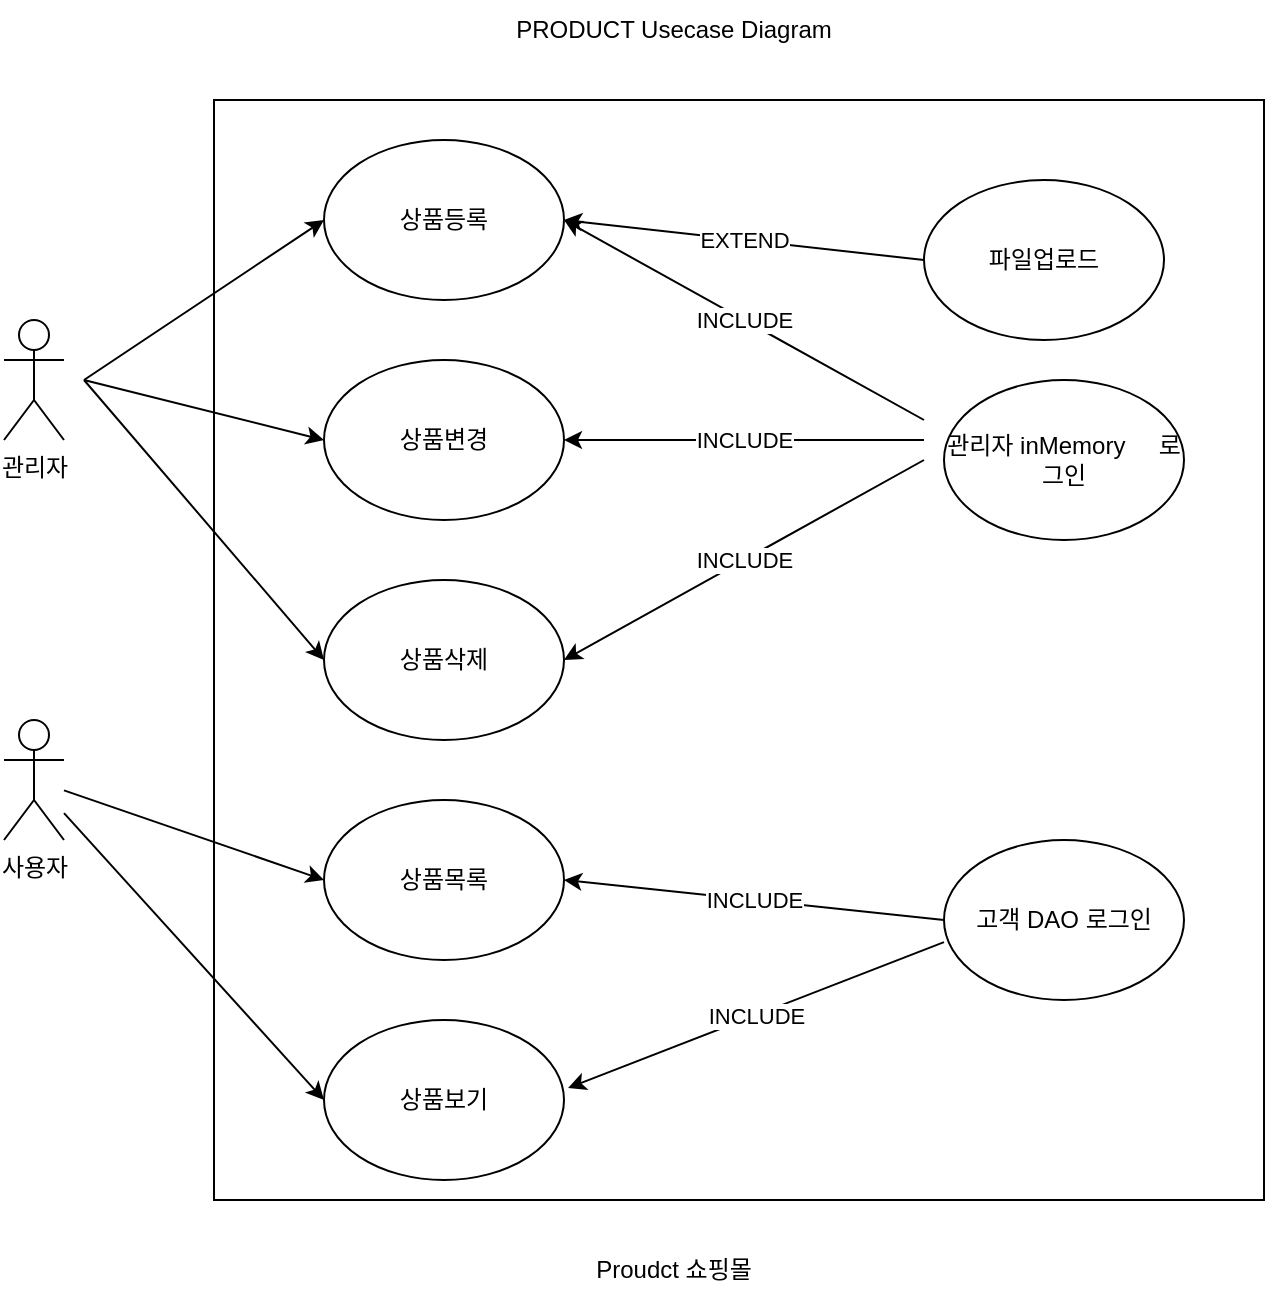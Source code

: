 <mxfile version="20.2.7" type="google"><diagram id="tacsmLnu3G4g6dvbeKhz" name="페이지-1"><mxGraphModel grid="1" page="1" gridSize="10" guides="1" tooltips="1" connect="1" arrows="1" fold="1" pageScale="1" pageWidth="1169" pageHeight="827" math="0" shadow="0"><root><mxCell id="0"/><mxCell id="1" parent="0"/><mxCell id="pZY2B0z8ZU_O865-UR9s-13" value="" style="rounded=0;whiteSpace=wrap;html=1;" vertex="1" parent="1"><mxGeometry x="155" y="160" width="525" height="550" as="geometry"/></mxCell><mxCell id="K3krycBXJjLo12_jGY4--1" value="관리자" style="shape=umlActor;verticalLabelPosition=bottom;verticalAlign=top;html=1;outlineConnect=0;" vertex="1" parent="1"><mxGeometry x="50" y="270" width="30" height="60" as="geometry"/></mxCell><mxCell id="K3krycBXJjLo12_jGY4--4" value="상품등록" style="ellipse;whiteSpace=wrap;html=1;" vertex="1" parent="1"><mxGeometry x="210" y="180" width="120" height="80" as="geometry"/></mxCell><mxCell id="K3krycBXJjLo12_jGY4--6" value="상품변경" style="ellipse;whiteSpace=wrap;html=1;" vertex="1" parent="1"><mxGeometry x="210" y="290" width="120" height="80" as="geometry"/></mxCell><mxCell id="K3krycBXJjLo12_jGY4--7" value="상품삭제" style="ellipse;whiteSpace=wrap;html=1;" vertex="1" parent="1"><mxGeometry x="210" y="400" width="120" height="80" as="geometry"/></mxCell><mxCell id="K3krycBXJjLo12_jGY4--9" value="상품목록" style="ellipse;whiteSpace=wrap;html=1;" vertex="1" parent="1"><mxGeometry x="210" y="510" width="120" height="80" as="geometry"/></mxCell><mxCell id="K3krycBXJjLo12_jGY4--10" value="상품보기" style="ellipse;whiteSpace=wrap;html=1;" vertex="1" parent="1"><mxGeometry x="210" y="620" width="120" height="80" as="geometry"/></mxCell><mxCell id="K3krycBXJjLo12_jGY4--11" value="관리자 inMemory&amp;nbsp; &amp;nbsp; &amp;nbsp;로그인" style="ellipse;whiteSpace=wrap;html=1;" vertex="1" parent="1"><mxGeometry x="520" y="300" width="120" height="80" as="geometry"/></mxCell><mxCell id="K3krycBXJjLo12_jGY4--22" value="파일업로드" style="ellipse;whiteSpace=wrap;html=1;" vertex="1" parent="1"><mxGeometry x="510" y="200" width="120" height="80" as="geometry"/></mxCell><mxCell id="K3krycBXJjLo12_jGY4--23" value="" style="endArrow=classic;html=1;rounded=0;exitX=0;exitY=0.5;exitDx=0;exitDy=0;entryX=1;entryY=0.5;entryDx=0;entryDy=0;" edge="1" parent="1" source="K3krycBXJjLo12_jGY4--22" target="K3krycBXJjLo12_jGY4--4"><mxGeometry relative="1" as="geometry"><mxPoint x="550" y="570" as="sourcePoint"/><mxPoint x="650" y="570" as="targetPoint"/></mxGeometry></mxCell><mxCell id="K3krycBXJjLo12_jGY4--24" value="EXTEND" style="edgeLabel;resizable=0;html=1;align=center;verticalAlign=middle;" connectable="0" vertex="1" parent="K3krycBXJjLo12_jGY4--23"><mxGeometry relative="1" as="geometry"/></mxCell><mxCell id="K3krycBXJjLo12_jGY4--26" value="Proudct 쇼핑몰" style="text;html=1;strokeColor=none;fillColor=none;align=center;verticalAlign=middle;whiteSpace=wrap;rounded=0;" vertex="1" parent="1"><mxGeometry x="250" y="730" width="270" height="30" as="geometry"/></mxCell><mxCell id="K3krycBXJjLo12_jGY4--27" value="" style="endArrow=classic;html=1;rounded=0;entryX=0;entryY=0.5;entryDx=0;entryDy=0;" edge="1" parent="1" target="K3krycBXJjLo12_jGY4--4"><mxGeometry width="50" height="50" relative="1" as="geometry"><mxPoint x="90" y="300" as="sourcePoint"/><mxPoint x="140" y="250" as="targetPoint"/></mxGeometry></mxCell><mxCell id="K3krycBXJjLo12_jGY4--31" value="" style="endArrow=classic;html=1;rounded=0;entryX=0;entryY=0.5;entryDx=0;entryDy=0;" edge="1" parent="1" target="K3krycBXJjLo12_jGY4--6"><mxGeometry width="50" height="50" relative="1" as="geometry"><mxPoint x="90" y="300" as="sourcePoint"/><mxPoint x="140" y="275" as="targetPoint"/></mxGeometry></mxCell><mxCell id="K3krycBXJjLo12_jGY4--34" value="" style="endArrow=classic;html=1;rounded=0;entryX=0;entryY=0.5;entryDx=0;entryDy=0;" edge="1" parent="1" target="K3krycBXJjLo12_jGY4--7"><mxGeometry width="50" height="50" relative="1" as="geometry"><mxPoint x="90" y="300" as="sourcePoint"/><mxPoint x="140" y="250" as="targetPoint"/></mxGeometry></mxCell><mxCell id="K3krycBXJjLo12_jGY4--36" value="" style="endArrow=classic;html=1;rounded=0;entryX=0;entryY=0.5;entryDx=0;entryDy=0;" edge="1" parent="1" target="K3krycBXJjLo12_jGY4--9" source="pZY2B0z8ZU_O865-UR9s-1"><mxGeometry width="50" height="50" relative="1" as="geometry"><mxPoint x="90" y="300" as="sourcePoint"/><mxPoint x="140" y="250" as="targetPoint"/></mxGeometry></mxCell><mxCell id="K3krycBXJjLo12_jGY4--38" value="" style="endArrow=classic;html=1;rounded=0;entryX=0;entryY=0.5;entryDx=0;entryDy=0;" edge="1" parent="1" target="K3krycBXJjLo12_jGY4--10" source="pZY2B0z8ZU_O865-UR9s-1"><mxGeometry width="50" height="50" relative="1" as="geometry"><mxPoint x="100" y="300" as="sourcePoint"/><mxPoint x="620" y="630" as="targetPoint"/></mxGeometry></mxCell><mxCell id="K3krycBXJjLo12_jGY4--40" value="PRODUCT Usecase Diagram" style="text;html=1;strokeColor=none;fillColor=none;align=center;verticalAlign=middle;whiteSpace=wrap;rounded=0;" vertex="1" parent="1"><mxGeometry x="155" y="110" width="460" height="30" as="geometry"/></mxCell><mxCell id="pZY2B0z8ZU_O865-UR9s-1" value="사용자" style="shape=umlActor;verticalLabelPosition=bottom;verticalAlign=top;html=1;outlineConnect=0;" vertex="1" parent="1"><mxGeometry x="50" y="470" width="30" height="60" as="geometry"/></mxCell><mxCell id="pZY2B0z8ZU_O865-UR9s-2" value="고객 DAO 로그인" style="ellipse;whiteSpace=wrap;html=1;" vertex="1" parent="1"><mxGeometry x="520" y="530" width="120" height="80" as="geometry"/></mxCell><mxCell id="pZY2B0z8ZU_O865-UR9s-3" value="" style="endArrow=classic;html=1;rounded=0;entryX=1;entryY=0.5;entryDx=0;entryDy=0;" edge="1" parent="1" target="K3krycBXJjLo12_jGY4--4"><mxGeometry relative="1" as="geometry"><mxPoint x="510" y="320" as="sourcePoint"/><mxPoint x="630" y="460" as="targetPoint"/></mxGeometry></mxCell><mxCell id="pZY2B0z8ZU_O865-UR9s-4" value="INCLUDE" style="edgeLabel;resizable=0;html=1;align=center;verticalAlign=middle;" connectable="0" vertex="1" parent="pZY2B0z8ZU_O865-UR9s-3"><mxGeometry relative="1" as="geometry"/></mxCell><mxCell id="pZY2B0z8ZU_O865-UR9s-5" value="" style="endArrow=classic;html=1;rounded=0;entryX=1;entryY=0.5;entryDx=0;entryDy=0;" edge="1" parent="1" target="K3krycBXJjLo12_jGY4--6"><mxGeometry relative="1" as="geometry"><mxPoint x="510" y="330" as="sourcePoint"/><mxPoint x="630" y="460" as="targetPoint"/></mxGeometry></mxCell><mxCell id="pZY2B0z8ZU_O865-UR9s-6" value="INCLUDE" style="edgeLabel;resizable=0;html=1;align=center;verticalAlign=middle;" connectable="0" vertex="1" parent="pZY2B0z8ZU_O865-UR9s-5"><mxGeometry relative="1" as="geometry"/></mxCell><mxCell id="pZY2B0z8ZU_O865-UR9s-7" value="" style="endArrow=classic;html=1;rounded=0;entryX=1;entryY=0.5;entryDx=0;entryDy=0;" edge="1" parent="1" target="K3krycBXJjLo12_jGY4--7"><mxGeometry relative="1" as="geometry"><mxPoint x="510" y="340" as="sourcePoint"/><mxPoint x="630" y="460" as="targetPoint"/></mxGeometry></mxCell><mxCell id="pZY2B0z8ZU_O865-UR9s-8" value="INCLUDE" style="edgeLabel;resizable=0;html=1;align=center;verticalAlign=middle;" connectable="0" vertex="1" parent="pZY2B0z8ZU_O865-UR9s-7"><mxGeometry relative="1" as="geometry"/></mxCell><mxCell id="pZY2B0z8ZU_O865-UR9s-9" value="" style="endArrow=classic;html=1;rounded=0;entryX=1;entryY=0.5;entryDx=0;entryDy=0;exitX=0;exitY=0.5;exitDx=0;exitDy=0;" edge="1" parent="1" source="pZY2B0z8ZU_O865-UR9s-2" target="K3krycBXJjLo12_jGY4--9"><mxGeometry relative="1" as="geometry"><mxPoint x="530" y="460" as="sourcePoint"/><mxPoint x="630" y="460" as="targetPoint"/></mxGeometry></mxCell><mxCell id="pZY2B0z8ZU_O865-UR9s-10" value="INCLUDE" style="edgeLabel;resizable=0;html=1;align=center;verticalAlign=middle;" connectable="0" vertex="1" parent="pZY2B0z8ZU_O865-UR9s-9"><mxGeometry relative="1" as="geometry"/></mxCell><mxCell id="pZY2B0z8ZU_O865-UR9s-11" value="" style="endArrow=classic;html=1;rounded=0;entryX=1.017;entryY=0.425;entryDx=0;entryDy=0;entryPerimeter=0;exitX=0;exitY=0.638;exitDx=0;exitDy=0;exitPerimeter=0;" edge="1" parent="1" source="pZY2B0z8ZU_O865-UR9s-2" target="K3krycBXJjLo12_jGY4--10"><mxGeometry relative="1" as="geometry"><mxPoint x="530" y="460" as="sourcePoint"/><mxPoint x="630" y="460" as="targetPoint"/></mxGeometry></mxCell><mxCell id="pZY2B0z8ZU_O865-UR9s-12" value="INCLUDE" style="edgeLabel;resizable=0;html=1;align=center;verticalAlign=middle;" connectable="0" vertex="1" parent="pZY2B0z8ZU_O865-UR9s-11"><mxGeometry relative="1" as="geometry"/></mxCell></root></mxGraphModel></diagram></mxfile>